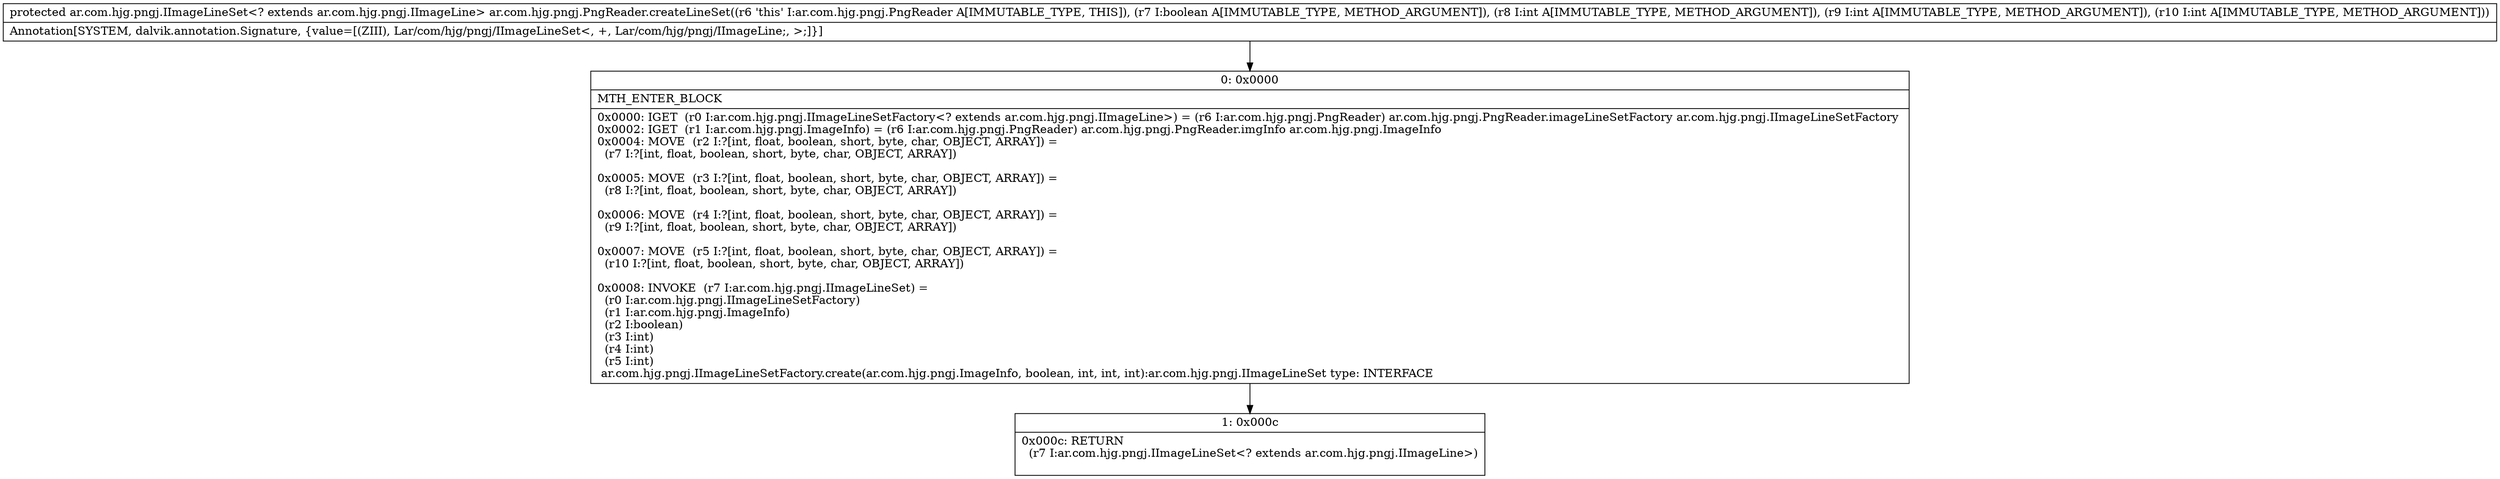 digraph "CFG forar.com.hjg.pngj.PngReader.createLineSet(ZIII)Lar\/com\/hjg\/pngj\/IImageLineSet;" {
Node_0 [shape=record,label="{0\:\ 0x0000|MTH_ENTER_BLOCK\l|0x0000: IGET  (r0 I:ar.com.hjg.pngj.IImageLineSetFactory\<? extends ar.com.hjg.pngj.IImageLine\>) = (r6 I:ar.com.hjg.pngj.PngReader) ar.com.hjg.pngj.PngReader.imageLineSetFactory ar.com.hjg.pngj.IImageLineSetFactory \l0x0002: IGET  (r1 I:ar.com.hjg.pngj.ImageInfo) = (r6 I:ar.com.hjg.pngj.PngReader) ar.com.hjg.pngj.PngReader.imgInfo ar.com.hjg.pngj.ImageInfo \l0x0004: MOVE  (r2 I:?[int, float, boolean, short, byte, char, OBJECT, ARRAY]) = \l  (r7 I:?[int, float, boolean, short, byte, char, OBJECT, ARRAY])\l \l0x0005: MOVE  (r3 I:?[int, float, boolean, short, byte, char, OBJECT, ARRAY]) = \l  (r8 I:?[int, float, boolean, short, byte, char, OBJECT, ARRAY])\l \l0x0006: MOVE  (r4 I:?[int, float, boolean, short, byte, char, OBJECT, ARRAY]) = \l  (r9 I:?[int, float, boolean, short, byte, char, OBJECT, ARRAY])\l \l0x0007: MOVE  (r5 I:?[int, float, boolean, short, byte, char, OBJECT, ARRAY]) = \l  (r10 I:?[int, float, boolean, short, byte, char, OBJECT, ARRAY])\l \l0x0008: INVOKE  (r7 I:ar.com.hjg.pngj.IImageLineSet) = \l  (r0 I:ar.com.hjg.pngj.IImageLineSetFactory)\l  (r1 I:ar.com.hjg.pngj.ImageInfo)\l  (r2 I:boolean)\l  (r3 I:int)\l  (r4 I:int)\l  (r5 I:int)\l ar.com.hjg.pngj.IImageLineSetFactory.create(ar.com.hjg.pngj.ImageInfo, boolean, int, int, int):ar.com.hjg.pngj.IImageLineSet type: INTERFACE \l}"];
Node_1 [shape=record,label="{1\:\ 0x000c|0x000c: RETURN  \l  (r7 I:ar.com.hjg.pngj.IImageLineSet\<? extends ar.com.hjg.pngj.IImageLine\>)\l \l}"];
MethodNode[shape=record,label="{protected ar.com.hjg.pngj.IImageLineSet\<? extends ar.com.hjg.pngj.IImageLine\> ar.com.hjg.pngj.PngReader.createLineSet((r6 'this' I:ar.com.hjg.pngj.PngReader A[IMMUTABLE_TYPE, THIS]), (r7 I:boolean A[IMMUTABLE_TYPE, METHOD_ARGUMENT]), (r8 I:int A[IMMUTABLE_TYPE, METHOD_ARGUMENT]), (r9 I:int A[IMMUTABLE_TYPE, METHOD_ARGUMENT]), (r10 I:int A[IMMUTABLE_TYPE, METHOD_ARGUMENT]))  | Annotation[SYSTEM, dalvik.annotation.Signature, \{value=[(ZIII), Lar\/com\/hjg\/pngj\/IImageLineSet\<, +, Lar\/com\/hjg\/pngj\/IImageLine;, \>;]\}]\l}"];
MethodNode -> Node_0;
Node_0 -> Node_1;
}

